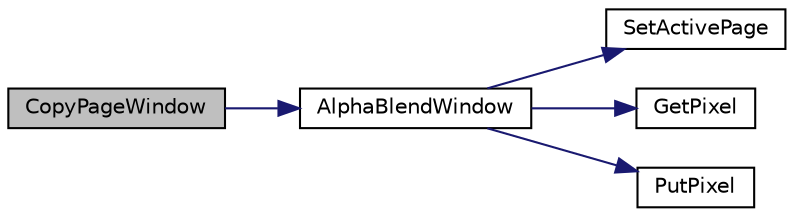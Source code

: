 digraph "CopyPageWindow"
{
  edge [fontname="Helvetica",fontsize="10",labelfontname="Helvetica",labelfontsize="10"];
  node [fontname="Helvetica",fontsize="10",shape=record];
  rankdir="LR";
  Node1 [label="CopyPageWindow",height=0.2,width=0.4,color="black", fillcolor="grey75", style="filled", fontcolor="black"];
  Node1 -> Node2 [color="midnightblue",fontsize="10",style="solid",fontname="Helvetica"];
  Node2 [label="AlphaBlendWindow",height=0.2,width=0.4,color="black", fillcolor="white", style="filled",URL="$mchp_gfx_l_c_c_8c.html#a8b9f9ce94044b21cca3c07c2145f10a4"];
  Node2 -> Node3 [color="midnightblue",fontsize="10",style="solid",fontname="Helvetica"];
  Node3 [label="SetActivePage",height=0.2,width=0.4,color="black", fillcolor="white", style="filled",URL="$mchp_gfx_l_c_c_8c.html#a9f5d38445eabc479104a965d95d8138e"];
  Node2 -> Node4 [color="midnightblue",fontsize="10",style="solid",fontname="Helvetica"];
  Node4 [label="GetPixel",height=0.2,width=0.4,color="black", fillcolor="white", style="filled",URL="$mchp_gfx_l_c_c_8c.html#afe36dedd609740e62ec3bf37d2f63534"];
  Node2 -> Node5 [color="midnightblue",fontsize="10",style="solid",fontname="Helvetica"];
  Node5 [label="PutPixel",height=0.2,width=0.4,color="black", fillcolor="white", style="filled",URL="$mchp_gfx_l_c_c_8c.html#accd6f33a37aade41c6304c670190aa58"];
}
